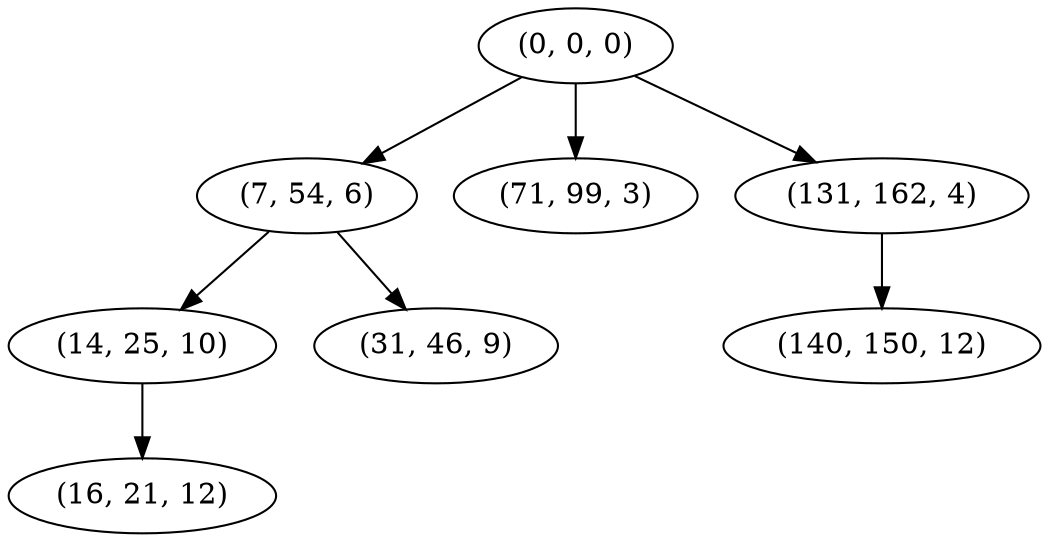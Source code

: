 digraph tree {
    "(0, 0, 0)";
    "(7, 54, 6)";
    "(14, 25, 10)";
    "(16, 21, 12)";
    "(31, 46, 9)";
    "(71, 99, 3)";
    "(131, 162, 4)";
    "(140, 150, 12)";
    "(0, 0, 0)" -> "(7, 54, 6)";
    "(0, 0, 0)" -> "(71, 99, 3)";
    "(0, 0, 0)" -> "(131, 162, 4)";
    "(7, 54, 6)" -> "(14, 25, 10)";
    "(7, 54, 6)" -> "(31, 46, 9)";
    "(14, 25, 10)" -> "(16, 21, 12)";
    "(131, 162, 4)" -> "(140, 150, 12)";
}
